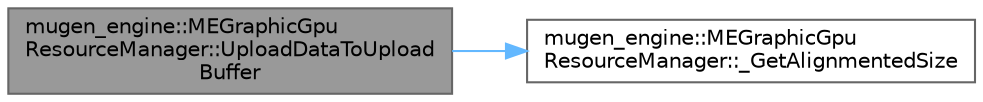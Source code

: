 digraph "mugen_engine::MEGraphicGpuResourceManager::UploadDataToUploadBuffer"
{
 // LATEX_PDF_SIZE
  bgcolor="transparent";
  edge [fontname=Helvetica,fontsize=10,labelfontname=Helvetica,labelfontsize=10];
  node [fontname=Helvetica,fontsize=10,shape=box,height=0.2,width=0.4];
  rankdir="LR";
  Node1 [id="Node000001",label="mugen_engine::MEGraphicGpu\lResourceManager::UploadDataToUpload\lBuffer",height=0.2,width=0.4,color="gray40", fillcolor="grey60", style="filled", fontcolor="black",tooltip="アップロード用のバッファにデータを流し込む"];
  Node1 -> Node2 [id="edge1_Node000001_Node000002",color="steelblue1",style="solid",tooltip=" "];
  Node2 [id="Node000002",label="mugen_engine::MEGraphicGpu\lResourceManager::_GetAlignmentedSize",height=0.2,width=0.4,color="grey40", fillcolor="white", style="filled",URL="$classmugen__engine_1_1_m_e_graphic_gpu_resource_manager.html#ae04048578b10effe9691e23a9f6b707c",tooltip="アライメントサイズを取得"];
}
